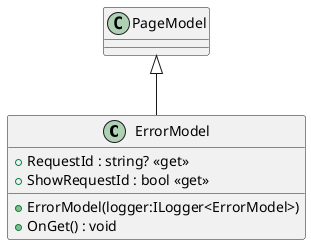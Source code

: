 @startuml
class ErrorModel {
    + ErrorModel(logger:ILogger<ErrorModel>)
    + RequestId : string? <<get>>
    + ShowRequestId : bool <<get>>
    + OnGet() : void
}
PageModel <|-- ErrorModel
@enduml
